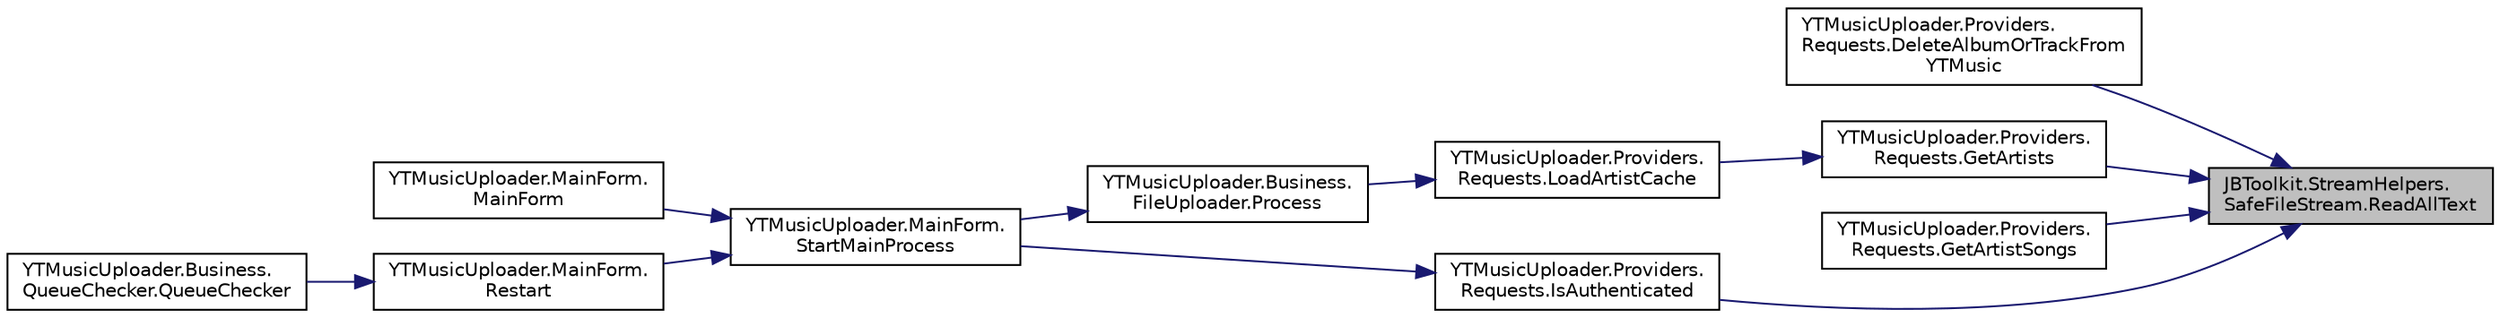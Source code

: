 digraph "JBToolkit.StreamHelpers.SafeFileStream.ReadAllText"
{
 // LATEX_PDF_SIZE
  edge [fontname="Helvetica",fontsize="10",labelfontname="Helvetica",labelfontsize="10"];
  node [fontname="Helvetica",fontsize="10",shape=record];
  rankdir="RL";
  Node1 [label="JBToolkit.StreamHelpers.\lSafeFileStream.ReadAllText",height=0.2,width=0.4,color="black", fillcolor="grey75", style="filled", fontcolor="black",tooltip="Read text file without locking it. If it is locked it should read anyway"];
  Node1 -> Node2 [dir="back",color="midnightblue",fontsize="10",style="solid",fontname="Helvetica"];
  Node2 [label="YTMusicUploader.Providers.\lRequests.DeleteAlbumOrTrackFrom\lYTMusic",height=0.2,width=0.4,color="black", fillcolor="white", style="filled",URL="$d8/d00/class_y_t_music_uploader_1_1_providers_1_1_requests.html#af59e05abcea3771f97484cb75d2f37d9",tooltip="HttpWebRequest POST request to send to YouTube delete a YT music track fro the users uploads"];
  Node1 -> Node3 [dir="back",color="midnightblue",fontsize="10",style="solid",fontname="Helvetica"];
  Node3 [label="YTMusicUploader.Providers.\lRequests.GetArtists",height=0.2,width=0.4,color="black", fillcolor="white", style="filled",URL="$d8/d00/class_y_t_music_uploader_1_1_providers_1_1_requests.html#adf7c70fd9af5014904ba52e5d4d12f64",tooltip="HttpWebRequest POST request - Recursively fetches all the artists from YouTube Music's 'Upload' secti..."];
  Node3 -> Node4 [dir="back",color="midnightblue",fontsize="10",style="solid",fontname="Helvetica"];
  Node4 [label="YTMusicUploader.Providers.\lRequests.LoadArtistCache",height=0.2,width=0.4,color="black", fillcolor="white", style="filled",URL="$d8/d00/class_y_t_music_uploader_1_1_providers_1_1_requests.html#a6808d6ec5334bfe6a329d6a29be79ae5",tooltip="Set the uploaded artist cached gathered from YouTube Music"];
  Node4 -> Node5 [dir="back",color="midnightblue",fontsize="10",style="solid",fontname="Helvetica"];
  Node5 [label="YTMusicUploader.Business.\lFileUploader.Process",height=0.2,width=0.4,color="black", fillcolor="white", style="filled",URL="$d9/dab/class_y_t_music_uploader_1_1_business_1_1_file_uploader.html#a5ecabcb283073e1b7fe3cefaa0c19cc7",tooltip="Execute the upload process"];
  Node5 -> Node6 [dir="back",color="midnightblue",fontsize="10",style="solid",fontname="Helvetica"];
  Node6 [label="YTMusicUploader.MainForm.\lStartMainProcess",height=0.2,width=0.4,color="black", fillcolor="white", style="filled",URL="$d0/d66/class_y_t_music_uploader_1_1_main_form.html#ae262cc9d9873fca34d4a8d275b62d723",tooltip=" "];
  Node6 -> Node7 [dir="back",color="midnightblue",fontsize="10",style="solid",fontname="Helvetica"];
  Node7 [label="YTMusicUploader.MainForm.\lMainForm",height=0.2,width=0.4,color="black", fillcolor="white", style="filled",URL="$d0/d66/class_y_t_music_uploader_1_1_main_form.html#a9309010a8febf37f5df1113725ecc3b9",tooltip=" "];
  Node6 -> Node8 [dir="back",color="midnightblue",fontsize="10",style="solid",fontname="Helvetica"];
  Node8 [label="YTMusicUploader.MainForm.\lRestart",height=0.2,width=0.4,color="black", fillcolor="white", style="filled",URL="$d0/d66/class_y_t_music_uploader_1_1_main_form.html#ad49bcebfe92cf336cecefee2c73a1883",tooltip=" "];
  Node8 -> Node9 [dir="back",color="midnightblue",fontsize="10",style="solid",fontname="Helvetica"];
  Node9 [label="YTMusicUploader.Business.\lQueueChecker.QueueChecker",height=0.2,width=0.4,color="black", fillcolor="white", style="filled",URL="$df/d9e/class_y_t_music_uploader_1_1_business_1_1_queue_checker.html#a7885cfe006bfd9ba1db28e65ec3e81bf",tooltip=" "];
  Node1 -> Node10 [dir="back",color="midnightblue",fontsize="10",style="solid",fontname="Helvetica"];
  Node10 [label="YTMusicUploader.Providers.\lRequests.GetArtistSongs",height=0.2,width=0.4,color="black", fillcolor="white", style="filled",URL="$d8/d00/class_y_t_music_uploader_1_1_providers_1_1_requests.html#a30a9a982173a07c94262eff8ca9fcdbe",tooltip="HttpWebRequest POST request - Recursively fetches all the songs of an artist from YouTube Music's 'Up..."];
  Node1 -> Node11 [dir="back",color="midnightblue",fontsize="10",style="solid",fontname="Helvetica"];
  Node11 [label="YTMusicUploader.Providers.\lRequests.IsAuthenticated",height=0.2,width=0.4,color="black", fillcolor="white", style="filled",URL="$d8/d00/class_y_t_music_uploader_1_1_providers_1_1_requests.html#a999ef8b6818a6afda480211b7a36a0d5",tooltip="HttpWebRequest POST request to send to YouTube to check if the user's is authenticated (signed in) by..."];
  Node11 -> Node6 [dir="back",color="midnightblue",fontsize="10",style="solid",fontname="Helvetica"];
}
